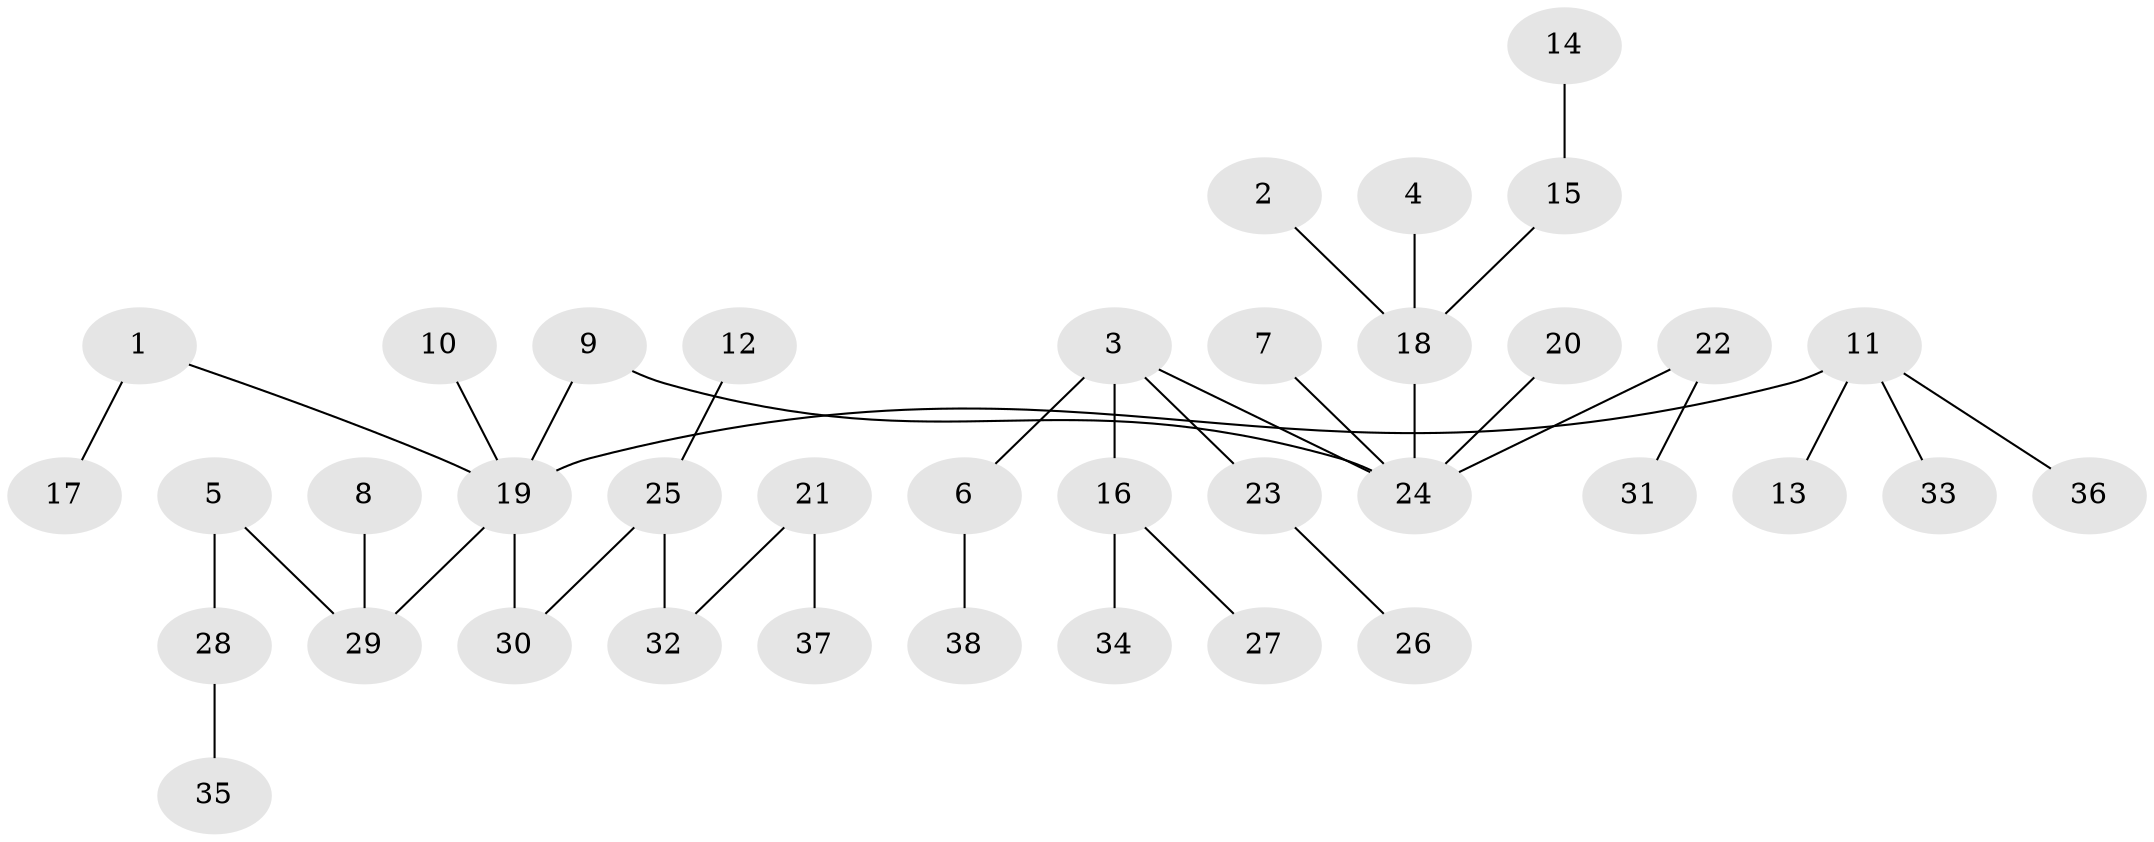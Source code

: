 // original degree distribution, {5: 0.039473684210526314, 3: 0.17105263157894737, 7: 0.013157894736842105, 1: 0.4868421052631579, 2: 0.23684210526315788, 4: 0.05263157894736842}
// Generated by graph-tools (version 1.1) at 2025/50/03/09/25 03:50:25]
// undirected, 38 vertices, 37 edges
graph export_dot {
graph [start="1"]
  node [color=gray90,style=filled];
  1;
  2;
  3;
  4;
  5;
  6;
  7;
  8;
  9;
  10;
  11;
  12;
  13;
  14;
  15;
  16;
  17;
  18;
  19;
  20;
  21;
  22;
  23;
  24;
  25;
  26;
  27;
  28;
  29;
  30;
  31;
  32;
  33;
  34;
  35;
  36;
  37;
  38;
  1 -- 17 [weight=1.0];
  1 -- 19 [weight=1.0];
  2 -- 18 [weight=1.0];
  3 -- 6 [weight=1.0];
  3 -- 16 [weight=1.0];
  3 -- 23 [weight=1.0];
  3 -- 24 [weight=1.0];
  4 -- 18 [weight=1.0];
  5 -- 28 [weight=1.0];
  5 -- 29 [weight=1.0];
  6 -- 38 [weight=1.0];
  7 -- 24 [weight=1.0];
  8 -- 29 [weight=1.0];
  9 -- 19 [weight=1.0];
  9 -- 24 [weight=1.0];
  10 -- 19 [weight=1.0];
  11 -- 13 [weight=1.0];
  11 -- 19 [weight=1.0];
  11 -- 33 [weight=1.0];
  11 -- 36 [weight=1.0];
  12 -- 25 [weight=1.0];
  14 -- 15 [weight=1.0];
  15 -- 18 [weight=1.0];
  16 -- 27 [weight=1.0];
  16 -- 34 [weight=1.0];
  18 -- 24 [weight=1.0];
  19 -- 29 [weight=1.0];
  19 -- 30 [weight=1.0];
  20 -- 24 [weight=1.0];
  21 -- 32 [weight=1.0];
  21 -- 37 [weight=1.0];
  22 -- 24 [weight=1.0];
  22 -- 31 [weight=1.0];
  23 -- 26 [weight=1.0];
  25 -- 30 [weight=1.0];
  25 -- 32 [weight=1.0];
  28 -- 35 [weight=1.0];
}
